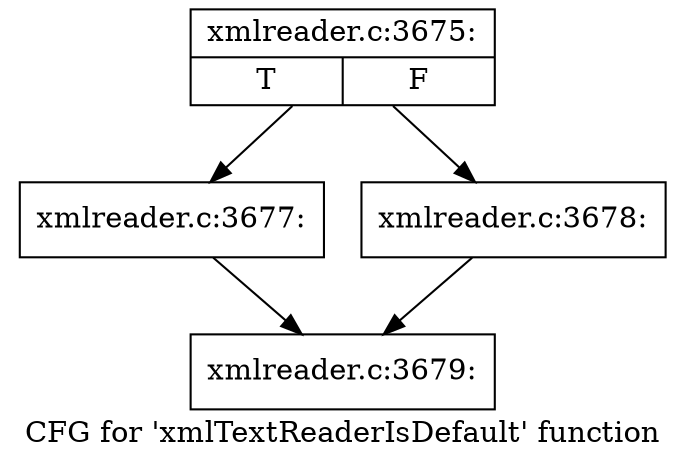 digraph "CFG for 'xmlTextReaderIsDefault' function" {
	label="CFG for 'xmlTextReaderIsDefault' function";

	Node0x4817300 [shape=record,label="{xmlreader.c:3675:|{<s0>T|<s1>F}}"];
	Node0x4817300 -> Node0x481c6e0;
	Node0x4817300 -> Node0x481c790;
	Node0x481c6e0 [shape=record,label="{xmlreader.c:3677:}"];
	Node0x481c6e0 -> Node0x481c5b0;
	Node0x481c790 [shape=record,label="{xmlreader.c:3678:}"];
	Node0x481c790 -> Node0x481c5b0;
	Node0x481c5b0 [shape=record,label="{xmlreader.c:3679:}"];
}

